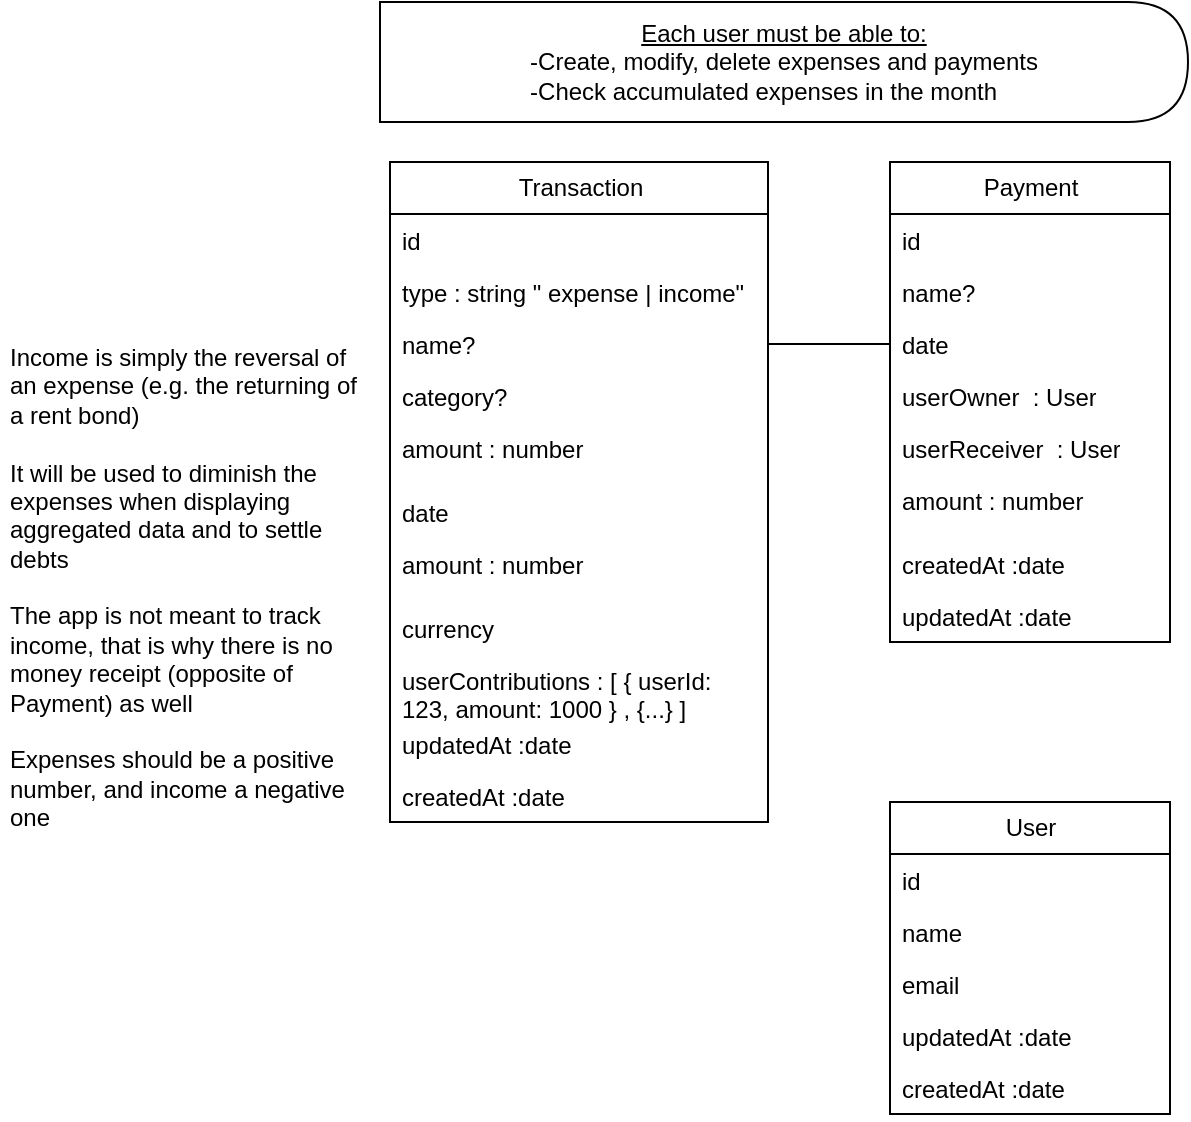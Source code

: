 <mxfile>
    <diagram id="eo345mvX9ulXolHrMmK3" name="Page-1">
        <mxGraphModel dx="496" dy="647" grid="1" gridSize="10" guides="1" tooltips="1" connect="1" arrows="1" fold="1" page="1" pageScale="1" pageWidth="850" pageHeight="1100" math="0" shadow="0">
            <root>
                <mxCell id="0"/>
                <mxCell id="1" parent="0"/>
                <mxCell id="2" value="Transaction" style="swimlane;fontStyle=0;childLayout=stackLayout;horizontal=1;startSize=26;fillColor=none;horizontalStack=0;resizeParent=1;resizeParentMax=0;resizeLast=0;collapsible=1;marginBottom=0;html=1;" parent="1" vertex="1">
                    <mxGeometry x="201" y="110" width="189" height="330" as="geometry"/>
                </mxCell>
                <mxCell id="5" value="id" style="text;strokeColor=none;fillColor=none;align=left;verticalAlign=top;spacingLeft=4;spacingRight=4;overflow=hidden;rotatable=0;points=[[0,0.5],[1,0.5]];portConstraint=eastwest;whiteSpace=wrap;html=1;" parent="2" vertex="1">
                    <mxGeometry y="26" width="189" height="26" as="geometry"/>
                </mxCell>
                <mxCell id="3" value="type : string &quot; expense | income&quot;" style="text;strokeColor=none;fillColor=none;align=left;verticalAlign=top;spacingLeft=4;spacingRight=4;overflow=hidden;rotatable=0;points=[[0,0.5],[1,0.5]];portConstraint=eastwest;whiteSpace=wrap;html=1;" parent="2" vertex="1">
                    <mxGeometry y="52" width="189" height="26" as="geometry"/>
                </mxCell>
                <mxCell id="9" value="name?" style="text;strokeColor=none;fillColor=none;align=left;verticalAlign=top;spacingLeft=4;spacingRight=4;overflow=hidden;rotatable=0;points=[[0,0.5],[1,0.5]];portConstraint=eastwest;whiteSpace=wrap;html=1;" parent="2" vertex="1">
                    <mxGeometry y="78" width="189" height="26" as="geometry"/>
                </mxCell>
                <mxCell id="20" value="category?" style="text;strokeColor=none;fillColor=none;align=left;verticalAlign=top;spacingLeft=4;spacingRight=4;overflow=hidden;rotatable=0;points=[[0,0.5],[1,0.5]];portConstraint=eastwest;whiteSpace=wrap;html=1;" parent="2" vertex="1">
                    <mxGeometry y="104" width="189" height="26" as="geometry"/>
                </mxCell>
                <mxCell id="4" value="amount : number" style="text;strokeColor=none;fillColor=none;align=left;verticalAlign=top;spacingLeft=4;spacingRight=4;overflow=hidden;rotatable=0;points=[[0,0.5],[1,0.5]];portConstraint=eastwest;whiteSpace=wrap;html=1;" parent="2" vertex="1">
                    <mxGeometry y="130" width="189" height="32" as="geometry"/>
                </mxCell>
                <mxCell id="6" value="date" style="text;strokeColor=none;fillColor=none;align=left;verticalAlign=top;spacingLeft=4;spacingRight=4;overflow=hidden;rotatable=0;points=[[0,0.5],[1,0.5]];portConstraint=eastwest;whiteSpace=wrap;html=1;" parent="2" vertex="1">
                    <mxGeometry y="162" width="189" height="26" as="geometry"/>
                </mxCell>
                <mxCell id="21" value="amount : number" style="text;strokeColor=none;fillColor=none;align=left;verticalAlign=top;spacingLeft=4;spacingRight=4;overflow=hidden;rotatable=0;points=[[0,0.5],[1,0.5]];portConstraint=eastwest;whiteSpace=wrap;html=1;" parent="2" vertex="1">
                    <mxGeometry y="188" width="189" height="32" as="geometry"/>
                </mxCell>
                <mxCell id="66" value="currency" style="text;strokeColor=none;fillColor=none;align=left;verticalAlign=top;spacingLeft=4;spacingRight=4;overflow=hidden;rotatable=0;points=[[0,0.5],[1,0.5]];portConstraint=eastwest;whiteSpace=wrap;html=1;" parent="2" vertex="1">
                    <mxGeometry y="220" width="189" height="26" as="geometry"/>
                </mxCell>
                <mxCell id="37" value="userContributions : [ { userId: 123, amount: 1000 } , {...} ]" style="text;strokeColor=none;fillColor=none;align=left;verticalAlign=top;spacingLeft=4;spacingRight=4;overflow=hidden;rotatable=0;points=[[0,0.5],[1,0.5]];portConstraint=eastwest;whiteSpace=wrap;html=1;" parent="2" vertex="1">
                    <mxGeometry y="246" width="189" height="32" as="geometry"/>
                </mxCell>
                <mxCell id="8" value="updatedAt :date" style="text;strokeColor=none;fillColor=none;align=left;verticalAlign=top;spacingLeft=4;spacingRight=4;overflow=hidden;rotatable=0;points=[[0,0.5],[1,0.5]];portConstraint=eastwest;whiteSpace=wrap;html=1;" parent="2" vertex="1">
                    <mxGeometry y="278" width="189" height="26" as="geometry"/>
                </mxCell>
                <mxCell id="7" value="createdAt :date" style="text;strokeColor=none;fillColor=none;align=left;verticalAlign=top;spacingLeft=4;spacingRight=4;overflow=hidden;rotatable=0;points=[[0,0.5],[1,0.5]];portConstraint=eastwest;whiteSpace=wrap;html=1;" parent="2" vertex="1">
                    <mxGeometry y="304" width="189" height="26" as="geometry"/>
                </mxCell>
                <mxCell id="11" value="Payment" style="swimlane;fontStyle=0;childLayout=stackLayout;horizontal=1;startSize=26;fillColor=none;horizontalStack=0;resizeParent=1;resizeParentMax=0;resizeLast=0;collapsible=1;marginBottom=0;html=1;" parent="1" vertex="1">
                    <mxGeometry x="451" y="110" width="140" height="240" as="geometry"/>
                </mxCell>
                <mxCell id="12" value="id" style="text;strokeColor=none;fillColor=none;align=left;verticalAlign=top;spacingLeft=4;spacingRight=4;overflow=hidden;rotatable=0;points=[[0,0.5],[1,0.5]];portConstraint=eastwest;whiteSpace=wrap;html=1;" parent="11" vertex="1">
                    <mxGeometry y="26" width="140" height="26" as="geometry"/>
                </mxCell>
                <mxCell id="13" value="name?" style="text;strokeColor=none;fillColor=none;align=left;verticalAlign=top;spacingLeft=4;spacingRight=4;overflow=hidden;rotatable=0;points=[[0,0.5],[1,0.5]];portConstraint=eastwest;whiteSpace=wrap;html=1;" parent="11" vertex="1">
                    <mxGeometry y="52" width="140" height="26" as="geometry"/>
                </mxCell>
                <mxCell id="15" value="date" style="text;strokeColor=none;fillColor=none;align=left;verticalAlign=top;spacingLeft=4;spacingRight=4;overflow=hidden;rotatable=0;points=[[0,0.5],[1,0.5]];portConstraint=eastwest;whiteSpace=wrap;html=1;" parent="11" vertex="1">
                    <mxGeometry y="78" width="140" height="26" as="geometry"/>
                </mxCell>
                <mxCell id="18" value="userOwner&amp;nbsp;&amp;nbsp;: User" style="text;strokeColor=none;fillColor=none;align=left;verticalAlign=top;spacingLeft=4;spacingRight=4;overflow=hidden;rotatable=0;points=[[0,0.5],[1,0.5]];portConstraint=eastwest;whiteSpace=wrap;html=1;" parent="11" vertex="1">
                    <mxGeometry y="104" width="140" height="26" as="geometry"/>
                </mxCell>
                <mxCell id="62" value="userReceiver&amp;nbsp; : User" style="text;strokeColor=none;fillColor=none;align=left;verticalAlign=top;spacingLeft=4;spacingRight=4;overflow=hidden;rotatable=0;points=[[0,0.5],[1,0.5]];portConstraint=eastwest;whiteSpace=wrap;html=1;" parent="11" vertex="1">
                    <mxGeometry y="130" width="140" height="26" as="geometry"/>
                </mxCell>
                <mxCell id="19" value="amount : number" style="text;strokeColor=none;fillColor=none;align=left;verticalAlign=top;spacingLeft=4;spacingRight=4;overflow=hidden;rotatable=0;points=[[0,0.5],[1,0.5]];portConstraint=eastwest;whiteSpace=wrap;html=1;" parent="11" vertex="1">
                    <mxGeometry y="156" width="140" height="32" as="geometry"/>
                </mxCell>
                <mxCell id="16" value="createdAt :date" style="text;strokeColor=none;fillColor=none;align=left;verticalAlign=top;spacingLeft=4;spacingRight=4;overflow=hidden;rotatable=0;points=[[0,0.5],[1,0.5]];portConstraint=eastwest;whiteSpace=wrap;html=1;" parent="11" vertex="1">
                    <mxGeometry y="188" width="140" height="26" as="geometry"/>
                </mxCell>
                <mxCell id="17" value="updatedAt :date" style="text;strokeColor=none;fillColor=none;align=left;verticalAlign=top;spacingLeft=4;spacingRight=4;overflow=hidden;rotatable=0;points=[[0,0.5],[1,0.5]];portConstraint=eastwest;whiteSpace=wrap;html=1;" parent="11" vertex="1">
                    <mxGeometry y="214" width="140" height="26" as="geometry"/>
                </mxCell>
                <mxCell id="23" value="User" style="swimlane;fontStyle=0;childLayout=stackLayout;horizontal=1;startSize=26;fillColor=none;horizontalStack=0;resizeParent=1;resizeParentMax=0;resizeLast=0;collapsible=1;marginBottom=0;html=1;" parent="1" vertex="1">
                    <mxGeometry x="451" y="430" width="140" height="156" as="geometry"/>
                </mxCell>
                <mxCell id="24" value="id" style="text;strokeColor=none;fillColor=none;align=left;verticalAlign=top;spacingLeft=4;spacingRight=4;overflow=hidden;rotatable=0;points=[[0,0.5],[1,0.5]];portConstraint=eastwest;whiteSpace=wrap;html=1;" parent="23" vertex="1">
                    <mxGeometry y="26" width="140" height="26" as="geometry"/>
                </mxCell>
                <mxCell id="25" value="name" style="text;strokeColor=none;fillColor=none;align=left;verticalAlign=top;spacingLeft=4;spacingRight=4;overflow=hidden;rotatable=0;points=[[0,0.5],[1,0.5]];portConstraint=eastwest;whiteSpace=wrap;html=1;" parent="23" vertex="1">
                    <mxGeometry y="52" width="140" height="26" as="geometry"/>
                </mxCell>
                <mxCell id="26" value="email" style="text;strokeColor=none;fillColor=none;align=left;verticalAlign=top;spacingLeft=4;spacingRight=4;overflow=hidden;rotatable=0;points=[[0,0.5],[1,0.5]];portConstraint=eastwest;whiteSpace=wrap;html=1;" parent="23" vertex="1">
                    <mxGeometry y="78" width="140" height="26" as="geometry"/>
                </mxCell>
                <mxCell id="32" value="updatedAt :date" style="text;strokeColor=none;fillColor=none;align=left;verticalAlign=top;spacingLeft=4;spacingRight=4;overflow=hidden;rotatable=0;points=[[0,0.5],[1,0.5]];portConstraint=eastwest;whiteSpace=wrap;html=1;" parent="23" vertex="1">
                    <mxGeometry y="104" width="140" height="26" as="geometry"/>
                </mxCell>
                <mxCell id="33" value="createdAt :date" style="text;strokeColor=none;fillColor=none;align=left;verticalAlign=top;spacingLeft=4;spacingRight=4;overflow=hidden;rotatable=0;points=[[0,0.5],[1,0.5]];portConstraint=eastwest;whiteSpace=wrap;html=1;" parent="23" vertex="1">
                    <mxGeometry y="130" width="140" height="26" as="geometry"/>
                </mxCell>
                <mxCell id="35" value="&lt;div&gt;&lt;u style=&quot;background-color: initial;&quot;&gt;Each user must be able to:&lt;/u&gt;&lt;br&gt;&lt;/div&gt;&lt;div&gt;-Create, modify, delete expenses and payments&lt;/div&gt;&lt;div style=&quot;text-align: left;&quot;&gt;&lt;span style=&quot;background-color: initial;&quot;&gt;-Check&amp;nbsp;&lt;/span&gt;&lt;span style=&quot;background-color: initial;&quot;&gt;accumulated&amp;nbsp;&lt;/span&gt;&lt;span style=&quot;background-color: initial;&quot;&gt;expenses in the month&lt;/span&gt;&lt;/div&gt;" style="shape=delay;whiteSpace=wrap;html=1;" parent="1" vertex="1">
                    <mxGeometry x="196" y="30" width="404" height="60" as="geometry"/>
                </mxCell>
                <mxCell id="36" style="edgeStyle=none;html=1;endArrow=none;endFill=0;" parent="1" source="9" edge="1">
                    <mxGeometry relative="1" as="geometry">
                        <mxPoint x="451" y="201" as="targetPoint"/>
                    </mxGeometry>
                </mxCell>
                <mxCell id="65" value="&lt;h1&gt;&lt;br&gt;&lt;/h1&gt;&lt;div&gt;Income is simply the reversal of an expense (e.g. the returning of a rent bond)&lt;/div&gt;&lt;div&gt;&lt;br&gt;&lt;/div&gt;&lt;div&gt;It will be used to diminish the expenses when displaying aggregated data and to settle debts&lt;/div&gt;&lt;div&gt;&lt;br&gt;&lt;/div&gt;&lt;div&gt;The app is not meant to track income, that is why there is no money receipt (opposite of Payment) as well&lt;/div&gt;&lt;div&gt;&lt;br&gt;&lt;/div&gt;&lt;div&gt;Expenses should be a positive number, and income a negative one&lt;/div&gt;" style="text;html=1;strokeColor=none;fillColor=none;spacing=5;spacingTop=-20;whiteSpace=wrap;overflow=hidden;rounded=0;" parent="1" vertex="1">
                    <mxGeometry x="6" y="150" width="190" height="320" as="geometry"/>
                </mxCell>
            </root>
        </mxGraphModel>
    </diagram>
</mxfile>